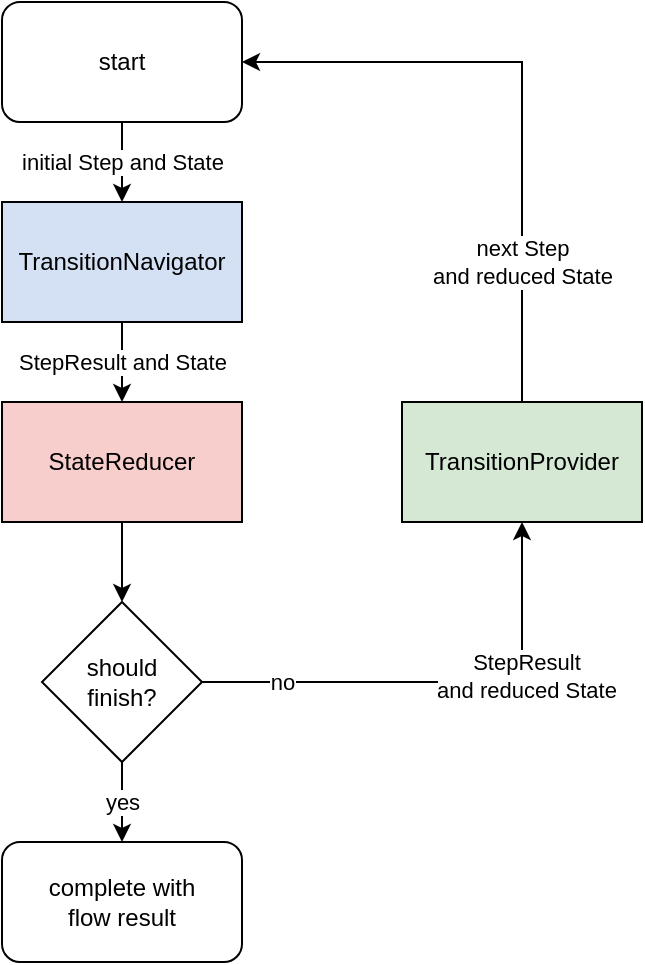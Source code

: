 <mxfile version="15.2.9" type="device"><diagram id="c-hDRkFiiDmhFnxKxZmG" name="Page-1"><mxGraphModel dx="1100" dy="564" grid="1" gridSize="10" guides="1" tooltips="1" connect="1" arrows="1" fold="1" page="1" pageScale="1" pageWidth="827" pageHeight="1169" math="0" shadow="0"><root><mxCell id="0"/><mxCell id="1" parent="0"/><mxCell id="Zb48znA7yYrQws4RcciM-7" value="initial Step and State" style="edgeStyle=orthogonalEdgeStyle;rounded=0;orthogonalLoop=1;jettySize=auto;html=1;exitX=0.5;exitY=1;exitDx=0;exitDy=0;entryX=0.5;entryY=0;entryDx=0;entryDy=0;" edge="1" parent="1" source="Zb48znA7yYrQws4RcciM-1" target="Zb48znA7yYrQws4RcciM-2"><mxGeometry relative="1" as="geometry"/></mxCell><mxCell id="Zb48znA7yYrQws4RcciM-1" value="start" style="rounded=1;whiteSpace=wrap;html=1;" vertex="1" parent="1"><mxGeometry x="40" y="40" width="120" height="60" as="geometry"/></mxCell><mxCell id="Zb48znA7yYrQws4RcciM-8" value="StepResult and State" style="edgeStyle=orthogonalEdgeStyle;rounded=0;orthogonalLoop=1;jettySize=auto;html=1;entryX=0.5;entryY=0;entryDx=0;entryDy=0;" edge="1" parent="1" source="Zb48znA7yYrQws4RcciM-2" target="Zb48znA7yYrQws4RcciM-3"><mxGeometry relative="1" as="geometry"/></mxCell><mxCell id="Zb48znA7yYrQws4RcciM-2" value="TransitionNavigator" style="rounded=0;whiteSpace=wrap;html=1;fillColor=#D4E1F5;" vertex="1" parent="1"><mxGeometry x="40" y="140" width="120" height="60" as="geometry"/></mxCell><mxCell id="Zb48znA7yYrQws4RcciM-9" style="edgeStyle=orthogonalEdgeStyle;rounded=0;orthogonalLoop=1;jettySize=auto;html=1;entryX=0.5;entryY=0;entryDx=0;entryDy=0;" edge="1" parent="1" source="Zb48znA7yYrQws4RcciM-3" target="Zb48znA7yYrQws4RcciM-4"><mxGeometry relative="1" as="geometry"/></mxCell><mxCell id="Zb48znA7yYrQws4RcciM-3" value="StateReducer" style="rounded=0;whiteSpace=wrap;html=1;fillColor=#F8CECC;" vertex="1" parent="1"><mxGeometry x="40" y="240" width="120" height="60" as="geometry"/></mxCell><mxCell id="Zb48znA7yYrQws4RcciM-10" value="yes" style="edgeStyle=orthogonalEdgeStyle;rounded=0;orthogonalLoop=1;jettySize=auto;html=1;entryX=0.5;entryY=0;entryDx=0;entryDy=0;" edge="1" parent="1" source="Zb48znA7yYrQws4RcciM-4" target="Zb48znA7yYrQws4RcciM-5"><mxGeometry relative="1" as="geometry"/></mxCell><mxCell id="Zb48znA7yYrQws4RcciM-11" value="no" style="edgeStyle=orthogonalEdgeStyle;rounded=0;orthogonalLoop=1;jettySize=auto;html=1;entryX=0.5;entryY=1;entryDx=0;entryDy=0;" edge="1" parent="1" source="Zb48znA7yYrQws4RcciM-4" target="Zb48znA7yYrQws4RcciM-6"><mxGeometry x="-0.667" relative="1" as="geometry"><mxPoint as="offset"/></mxGeometry></mxCell><mxCell id="Zb48znA7yYrQws4RcciM-13" value="StepResult&lt;br&gt;and reduced State" style="edgeLabel;html=1;align=center;verticalAlign=middle;resizable=0;points=[];" vertex="1" connectable="0" parent="Zb48znA7yYrQws4RcciM-11"><mxGeometry x="0.358" y="-2" relative="1" as="geometry"><mxPoint as="offset"/></mxGeometry></mxCell><mxCell id="Zb48znA7yYrQws4RcciM-4" value="should&lt;br&gt;finish?" style="rhombus;whiteSpace=wrap;html=1;" vertex="1" parent="1"><mxGeometry x="60" y="340" width="80" height="80" as="geometry"/></mxCell><mxCell id="Zb48znA7yYrQws4RcciM-5" value="complete with&lt;br&gt;flow result" style="rounded=1;whiteSpace=wrap;html=1;" vertex="1" parent="1"><mxGeometry x="40" y="460" width="120" height="60" as="geometry"/></mxCell><mxCell id="Zb48znA7yYrQws4RcciM-12" value="next Step&lt;br&gt;and reduced State" style="edgeStyle=orthogonalEdgeStyle;rounded=0;orthogonalLoop=1;jettySize=auto;html=1;entryX=1;entryY=0.5;entryDx=0;entryDy=0;exitX=0.5;exitY=0;exitDx=0;exitDy=0;" edge="1" parent="1" source="Zb48znA7yYrQws4RcciM-6" target="Zb48znA7yYrQws4RcciM-1"><mxGeometry x="-0.548" relative="1" as="geometry"><mxPoint as="offset"/></mxGeometry></mxCell><mxCell id="Zb48znA7yYrQws4RcciM-6" value="TransitionProvider" style="rounded=0;whiteSpace=wrap;html=1;fillColor=#D5E8D4;" vertex="1" parent="1"><mxGeometry x="240" y="240" width="120" height="60" as="geometry"/></mxCell></root></mxGraphModel></diagram></mxfile>